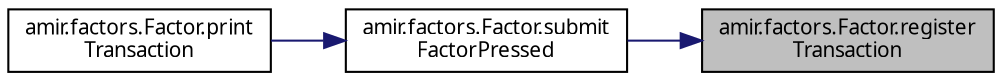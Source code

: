 digraph "amir.factors.Factor.registerTransaction"
{
 // LATEX_PDF_SIZE
  edge [fontname="FreeSans.ttf",fontsize="10",labelfontname="FreeSans.ttf",labelfontsize="10"];
  node [fontname="FreeSans.ttf",fontsize="10",shape=record];
  rankdir="RL";
  Node1 [label="amir.factors.Factor.register\lTransaction",height=0.2,width=0.4,color="black", fillcolor="grey75", style="filled", fontcolor="black",tooltip=" "];
  Node1 -> Node2 [dir="back",color="midnightblue",fontsize="10",style="solid",fontname="FreeSans.ttf"];
  Node2 [label="amir.factors.Factor.submit\lFactorPressed",height=0.2,width=0.4,color="black", fillcolor="white", style="filled",URL="$classamir_1_1factors_1_1_factor.html#a6f2cd0998cfca0eb013f6b3c61833e5d",tooltip=" "];
  Node2 -> Node3 [dir="back",color="midnightblue",fontsize="10",style="solid",fontname="FreeSans.ttf"];
  Node3 [label="amir.factors.Factor.print\lTransaction",height=0.2,width=0.4,color="black", fillcolor="white", style="filled",URL="$classamir_1_1factors_1_1_factor.html#a60c0315463c33eb79c75f6f0f8c3eb0f",tooltip=" "];
}
